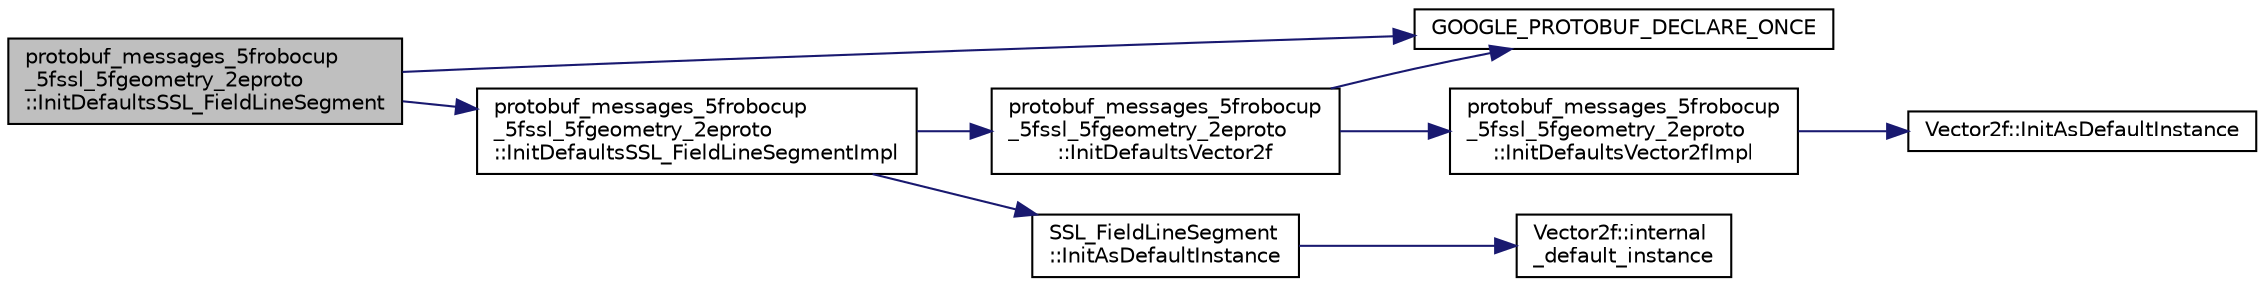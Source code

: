 digraph "protobuf_messages_5frobocup_5fssl_5fgeometry_2eproto::InitDefaultsSSL_FieldLineSegment"
{
 // INTERACTIVE_SVG=YES
  edge [fontname="Helvetica",fontsize="10",labelfontname="Helvetica",labelfontsize="10"];
  node [fontname="Helvetica",fontsize="10",shape=record];
  rankdir="LR";
  Node1 [label="protobuf_messages_5frobocup\l_5fssl_5fgeometry_2eproto\l::InitDefaultsSSL_FieldLineSegment",height=0.2,width=0.4,color="black", fillcolor="grey75", style="filled", fontcolor="black"];
  Node1 -> Node2 [color="midnightblue",fontsize="10",style="solid",fontname="Helvetica"];
  Node2 [label="GOOGLE_PROTOBUF_DECLARE_ONCE",height=0.2,width=0.4,color="black", fillcolor="white", style="filled",URL="$db/d34/grsim__comm_2include_2proto_2messages__robocup__ssl__geometry_8pb_8cc.html#ab62e58f219471a884ff8331c119d4c66"];
  Node1 -> Node3 [color="midnightblue",fontsize="10",style="solid",fontname="Helvetica"];
  Node3 [label="protobuf_messages_5frobocup\l_5fssl_5fgeometry_2eproto\l::InitDefaultsSSL_FieldLineSegmentImpl",height=0.2,width=0.4,color="black", fillcolor="white", style="filled",URL="$d4/d2b/namespaceprotobuf__messages__5frobocup__5fssl__5fgeometry__2eproto.html#a31ef751af6ac942ceda11f269156ff1f"];
  Node3 -> Node4 [color="midnightblue",fontsize="10",style="solid",fontname="Helvetica"];
  Node4 [label="protobuf_messages_5frobocup\l_5fssl_5fgeometry_2eproto\l::InitDefaultsVector2f",height=0.2,width=0.4,color="black", fillcolor="white", style="filled",URL="$d4/d2b/namespaceprotobuf__messages__5frobocup__5fssl__5fgeometry__2eproto.html#a515e03f3e6377dadd0b5761c39a21ad1"];
  Node4 -> Node2 [color="midnightblue",fontsize="10",style="solid",fontname="Helvetica"];
  Node4 -> Node5 [color="midnightblue",fontsize="10",style="solid",fontname="Helvetica"];
  Node5 [label="protobuf_messages_5frobocup\l_5fssl_5fgeometry_2eproto\l::InitDefaultsVector2fImpl",height=0.2,width=0.4,color="black", fillcolor="white", style="filled",URL="$d4/d2b/namespaceprotobuf__messages__5frobocup__5fssl__5fgeometry__2eproto.html#a71e243c6dc08d40aa31dc3bc0c3827b5"];
  Node5 -> Node6 [color="midnightblue",fontsize="10",style="solid",fontname="Helvetica"];
  Node6 [label="Vector2f::InitAsDefaultInstance",height=0.2,width=0.4,color="black", fillcolor="white", style="filled",URL="$da/dc2/class_vector2f.html#a504e2bf8a27ffcd91bfca0c496e0fbb8"];
  Node3 -> Node7 [color="midnightblue",fontsize="10",style="solid",fontname="Helvetica"];
  Node7 [label="SSL_FieldLineSegment\l::InitAsDefaultInstance",height=0.2,width=0.4,color="black", fillcolor="white", style="filled",URL="$d2/dad/class_s_s_l___field_line_segment.html#ae0e18287b07eaa27d48364c1e5aee9ba"];
  Node7 -> Node8 [color="midnightblue",fontsize="10",style="solid",fontname="Helvetica"];
  Node8 [label="Vector2f::internal\l_default_instance",height=0.2,width=0.4,color="black", fillcolor="white", style="filled",URL="$da/dc2/class_vector2f.html#a9ad0ac7dc2cb7390e25f1e16bb9d3237"];
}

